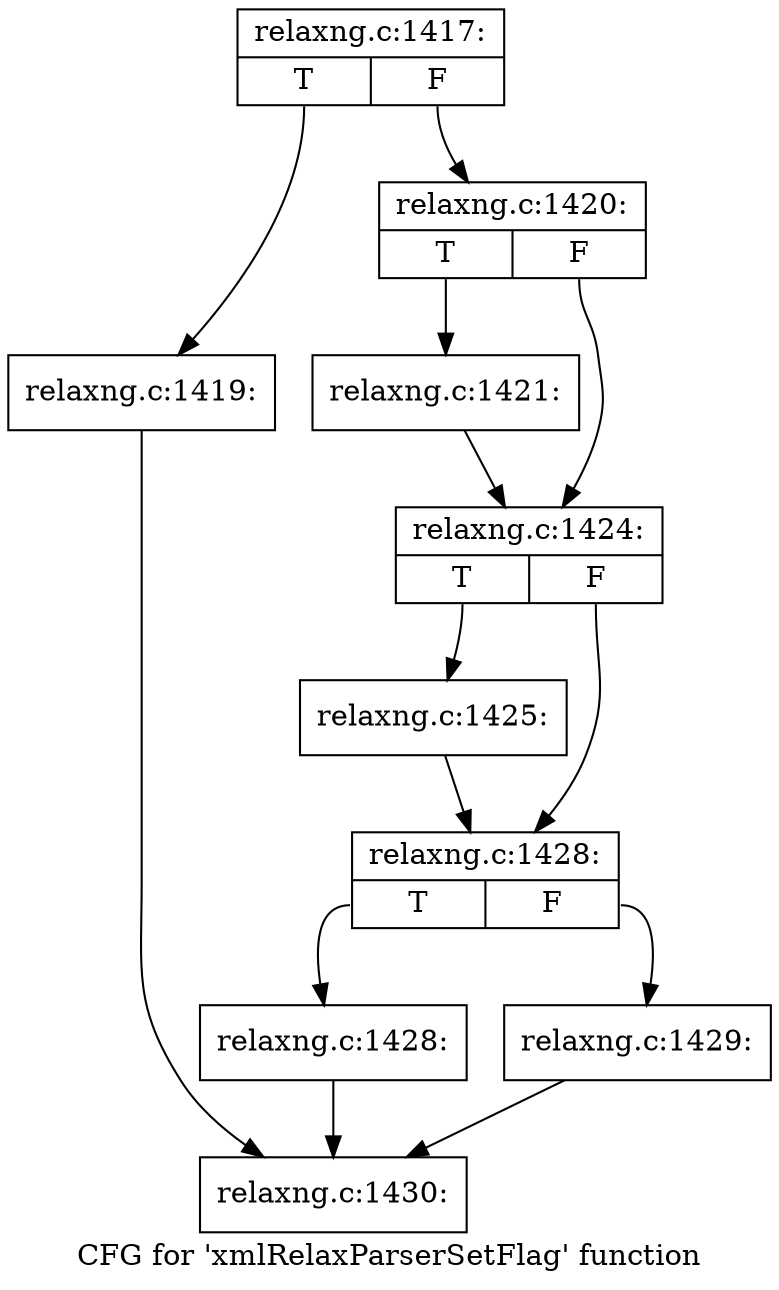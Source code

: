 digraph "CFG for 'xmlRelaxParserSetFlag' function" {
	label="CFG for 'xmlRelaxParserSetFlag' function";

	Node0x3874f80 [shape=record,label="{relaxng.c:1417:|{<s0>T|<s1>F}}"];
	Node0x3874f80:s0 -> Node0x387f280;
	Node0x3874f80:s1 -> Node0x387f2d0;
	Node0x387f280 [shape=record,label="{relaxng.c:1419:}"];
	Node0x387f280 -> Node0x3874280;
	Node0x387f2d0 [shape=record,label="{relaxng.c:1420:|{<s0>T|<s1>F}}"];
	Node0x387f2d0:s0 -> Node0x38541a0;
	Node0x387f2d0:s1 -> Node0x38541f0;
	Node0x38541a0 [shape=record,label="{relaxng.c:1421:}"];
	Node0x38541a0 -> Node0x38541f0;
	Node0x38541f0 [shape=record,label="{relaxng.c:1424:|{<s0>T|<s1>F}}"];
	Node0x38541f0:s0 -> Node0x38807c0;
	Node0x38541f0:s1 -> Node0x3880810;
	Node0x38807c0 [shape=record,label="{relaxng.c:1425:}"];
	Node0x38807c0 -> Node0x3880810;
	Node0x3880810 [shape=record,label="{relaxng.c:1428:|{<s0>T|<s1>F}}"];
	Node0x3880810:s0 -> Node0x38811f0;
	Node0x3880810:s1 -> Node0x3881240;
	Node0x38811f0 [shape=record,label="{relaxng.c:1428:}"];
	Node0x38811f0 -> Node0x3874280;
	Node0x3881240 [shape=record,label="{relaxng.c:1429:}"];
	Node0x3881240 -> Node0x3874280;
	Node0x3874280 [shape=record,label="{relaxng.c:1430:}"];
}
